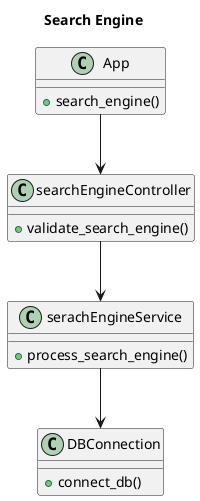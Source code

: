 @startuml ""
title Search Engine

class App {
    +search_engine()
}

class searchEngineController {
    +validate_search_engine()
}

class serachEngineService {
    +process_search_engine()
}

class DBConnection {
    +connect_db()
}

App --> searchEngineController
searchEngineController --> serachEngineService 
serachEngineService --> DBConnection

@enduml
